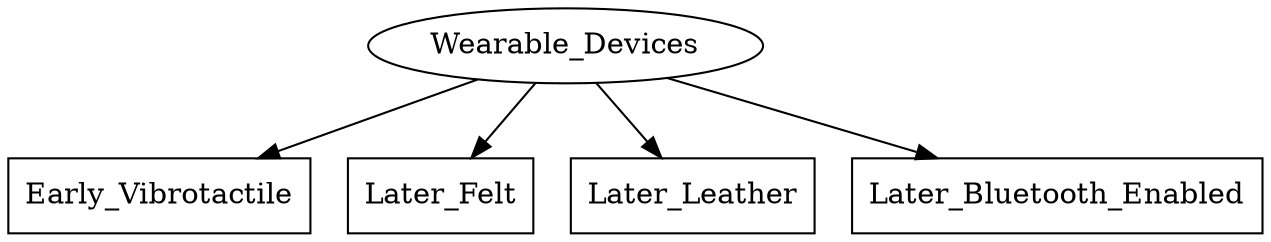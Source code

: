 /* Generate in command line:
dot -Tpng devicesGraph-1.gv -o devicesGraph-1.png */
//rankedDir=LR, 

digraph G  { 
	//graph [splines=ortho]

	node [shape=ellipse] Wearable_Devices
	node [shape=box] Early_Vibrotactile Later_Felt Later_Leather Later_Bluetooth_Enabled
	

	Wearable_Devices -> {Early_Vibrotactile Later_Felt Later_Leather Later_Bluetooth_Enabled}
}